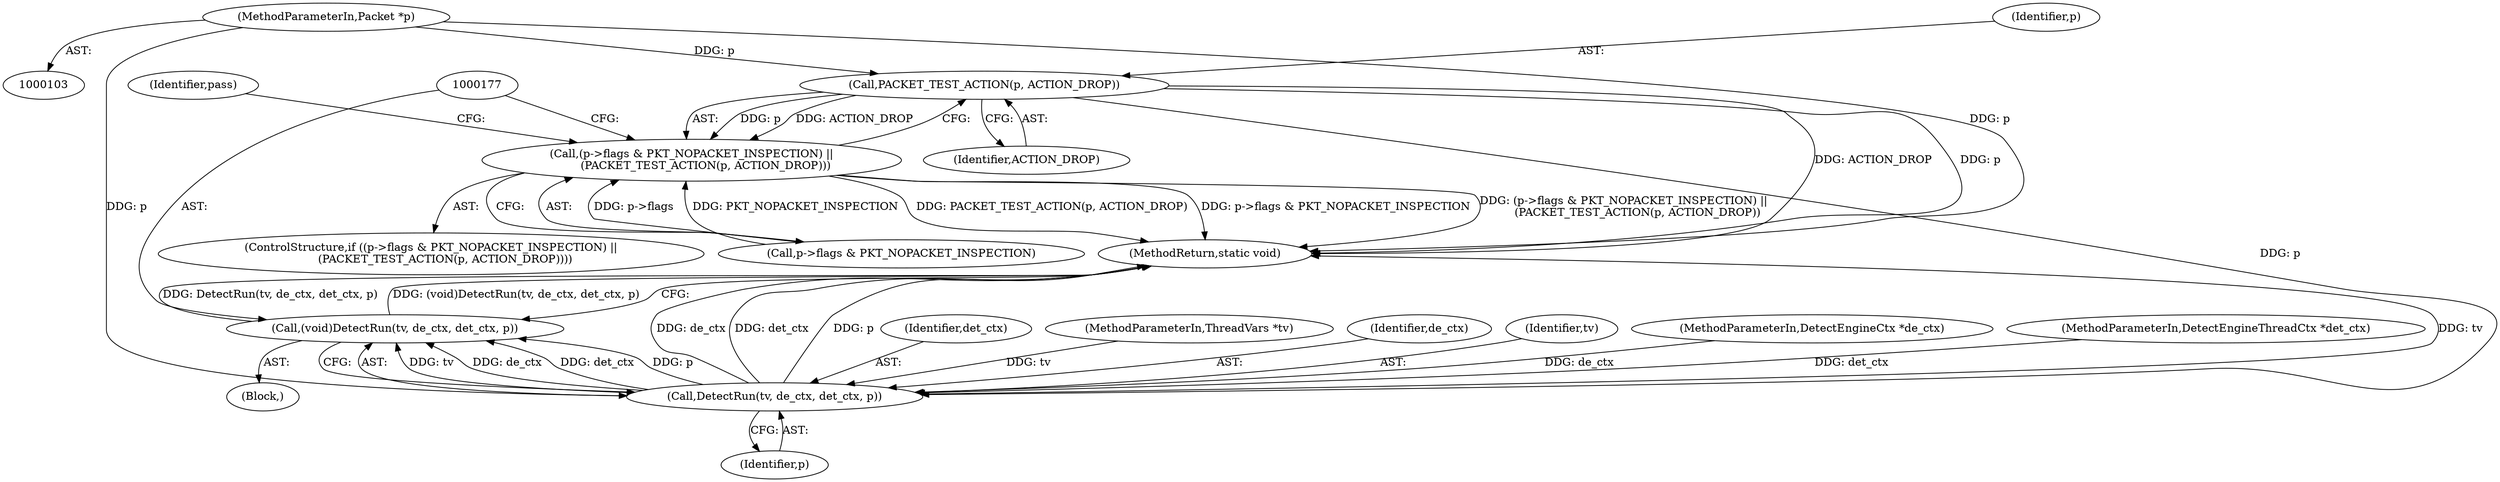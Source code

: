 digraph "0_suricata_e1ef57c848bbe4e567d5d4b66d346a742e3f77a1@pointer" {
"1000107" [label="(MethodParameterIn,Packet *p)"];
"1000116" [label="(Call,PACKET_TEST_ACTION(p, ACTION_DROP))"];
"1000110" [label="(Call,(p->flags & PKT_NOPACKET_INSPECTION) ||\n        (PACKET_TEST_ACTION(p, ACTION_DROP)))"];
"1000178" [label="(Call,DetectRun(tv, de_ctx, det_ctx, p))"];
"1000176" [label="(Call,(void)DetectRun(tv, de_ctx, det_ctx, p))"];
"1000116" [label="(Call,PACKET_TEST_ACTION(p, ACTION_DROP))"];
"1000181" [label="(Identifier,det_ctx)"];
"1000118" [label="(Identifier,ACTION_DROP)"];
"1000182" [label="(Identifier,p)"];
"1000104" [label="(MethodParameterIn,ThreadVars *tv)"];
"1000109" [label="(ControlStructure,if ((p->flags & PKT_NOPACKET_INSPECTION) ||\n        (PACKET_TEST_ACTION(p, ACTION_DROP))))"];
"1000176" [label="(Call,(void)DetectRun(tv, de_ctx, det_ctx, p))"];
"1000180" [label="(Identifier,de_ctx)"];
"1000108" [label="(Block,)"];
"1000122" [label="(Identifier,pass)"];
"1000179" [label="(Identifier,tv)"];
"1000178" [label="(Call,DetectRun(tv, de_ctx, det_ctx, p))"];
"1000105" [label="(MethodParameterIn,DetectEngineCtx *de_ctx)"];
"1000183" [label="(MethodReturn,static void)"];
"1000107" [label="(MethodParameterIn,Packet *p)"];
"1000111" [label="(Call,p->flags & PKT_NOPACKET_INSPECTION)"];
"1000110" [label="(Call,(p->flags & PKT_NOPACKET_INSPECTION) ||\n        (PACKET_TEST_ACTION(p, ACTION_DROP)))"];
"1000106" [label="(MethodParameterIn,DetectEngineThreadCtx *det_ctx)"];
"1000117" [label="(Identifier,p)"];
"1000107" -> "1000103"  [label="AST: "];
"1000107" -> "1000183"  [label="DDG: p"];
"1000107" -> "1000116"  [label="DDG: p"];
"1000107" -> "1000178"  [label="DDG: p"];
"1000116" -> "1000110"  [label="AST: "];
"1000116" -> "1000118"  [label="CFG: "];
"1000117" -> "1000116"  [label="AST: "];
"1000118" -> "1000116"  [label="AST: "];
"1000110" -> "1000116"  [label="CFG: "];
"1000116" -> "1000183"  [label="DDG: ACTION_DROP"];
"1000116" -> "1000183"  [label="DDG: p"];
"1000116" -> "1000110"  [label="DDG: p"];
"1000116" -> "1000110"  [label="DDG: ACTION_DROP"];
"1000116" -> "1000178"  [label="DDG: p"];
"1000110" -> "1000109"  [label="AST: "];
"1000110" -> "1000111"  [label="CFG: "];
"1000111" -> "1000110"  [label="AST: "];
"1000122" -> "1000110"  [label="CFG: "];
"1000177" -> "1000110"  [label="CFG: "];
"1000110" -> "1000183"  [label="DDG: (p->flags & PKT_NOPACKET_INSPECTION) ||\n        (PACKET_TEST_ACTION(p, ACTION_DROP))"];
"1000110" -> "1000183"  [label="DDG: PACKET_TEST_ACTION(p, ACTION_DROP)"];
"1000110" -> "1000183"  [label="DDG: p->flags & PKT_NOPACKET_INSPECTION"];
"1000111" -> "1000110"  [label="DDG: p->flags"];
"1000111" -> "1000110"  [label="DDG: PKT_NOPACKET_INSPECTION"];
"1000178" -> "1000176"  [label="AST: "];
"1000178" -> "1000182"  [label="CFG: "];
"1000179" -> "1000178"  [label="AST: "];
"1000180" -> "1000178"  [label="AST: "];
"1000181" -> "1000178"  [label="AST: "];
"1000182" -> "1000178"  [label="AST: "];
"1000176" -> "1000178"  [label="CFG: "];
"1000178" -> "1000183"  [label="DDG: det_ctx"];
"1000178" -> "1000183"  [label="DDG: p"];
"1000178" -> "1000183"  [label="DDG: tv"];
"1000178" -> "1000183"  [label="DDG: de_ctx"];
"1000178" -> "1000176"  [label="DDG: tv"];
"1000178" -> "1000176"  [label="DDG: de_ctx"];
"1000178" -> "1000176"  [label="DDG: det_ctx"];
"1000178" -> "1000176"  [label="DDG: p"];
"1000104" -> "1000178"  [label="DDG: tv"];
"1000105" -> "1000178"  [label="DDG: de_ctx"];
"1000106" -> "1000178"  [label="DDG: det_ctx"];
"1000176" -> "1000108"  [label="AST: "];
"1000177" -> "1000176"  [label="AST: "];
"1000183" -> "1000176"  [label="CFG: "];
"1000176" -> "1000183"  [label="DDG: DetectRun(tv, de_ctx, det_ctx, p)"];
"1000176" -> "1000183"  [label="DDG: (void)DetectRun(tv, de_ctx, det_ctx, p)"];
}
